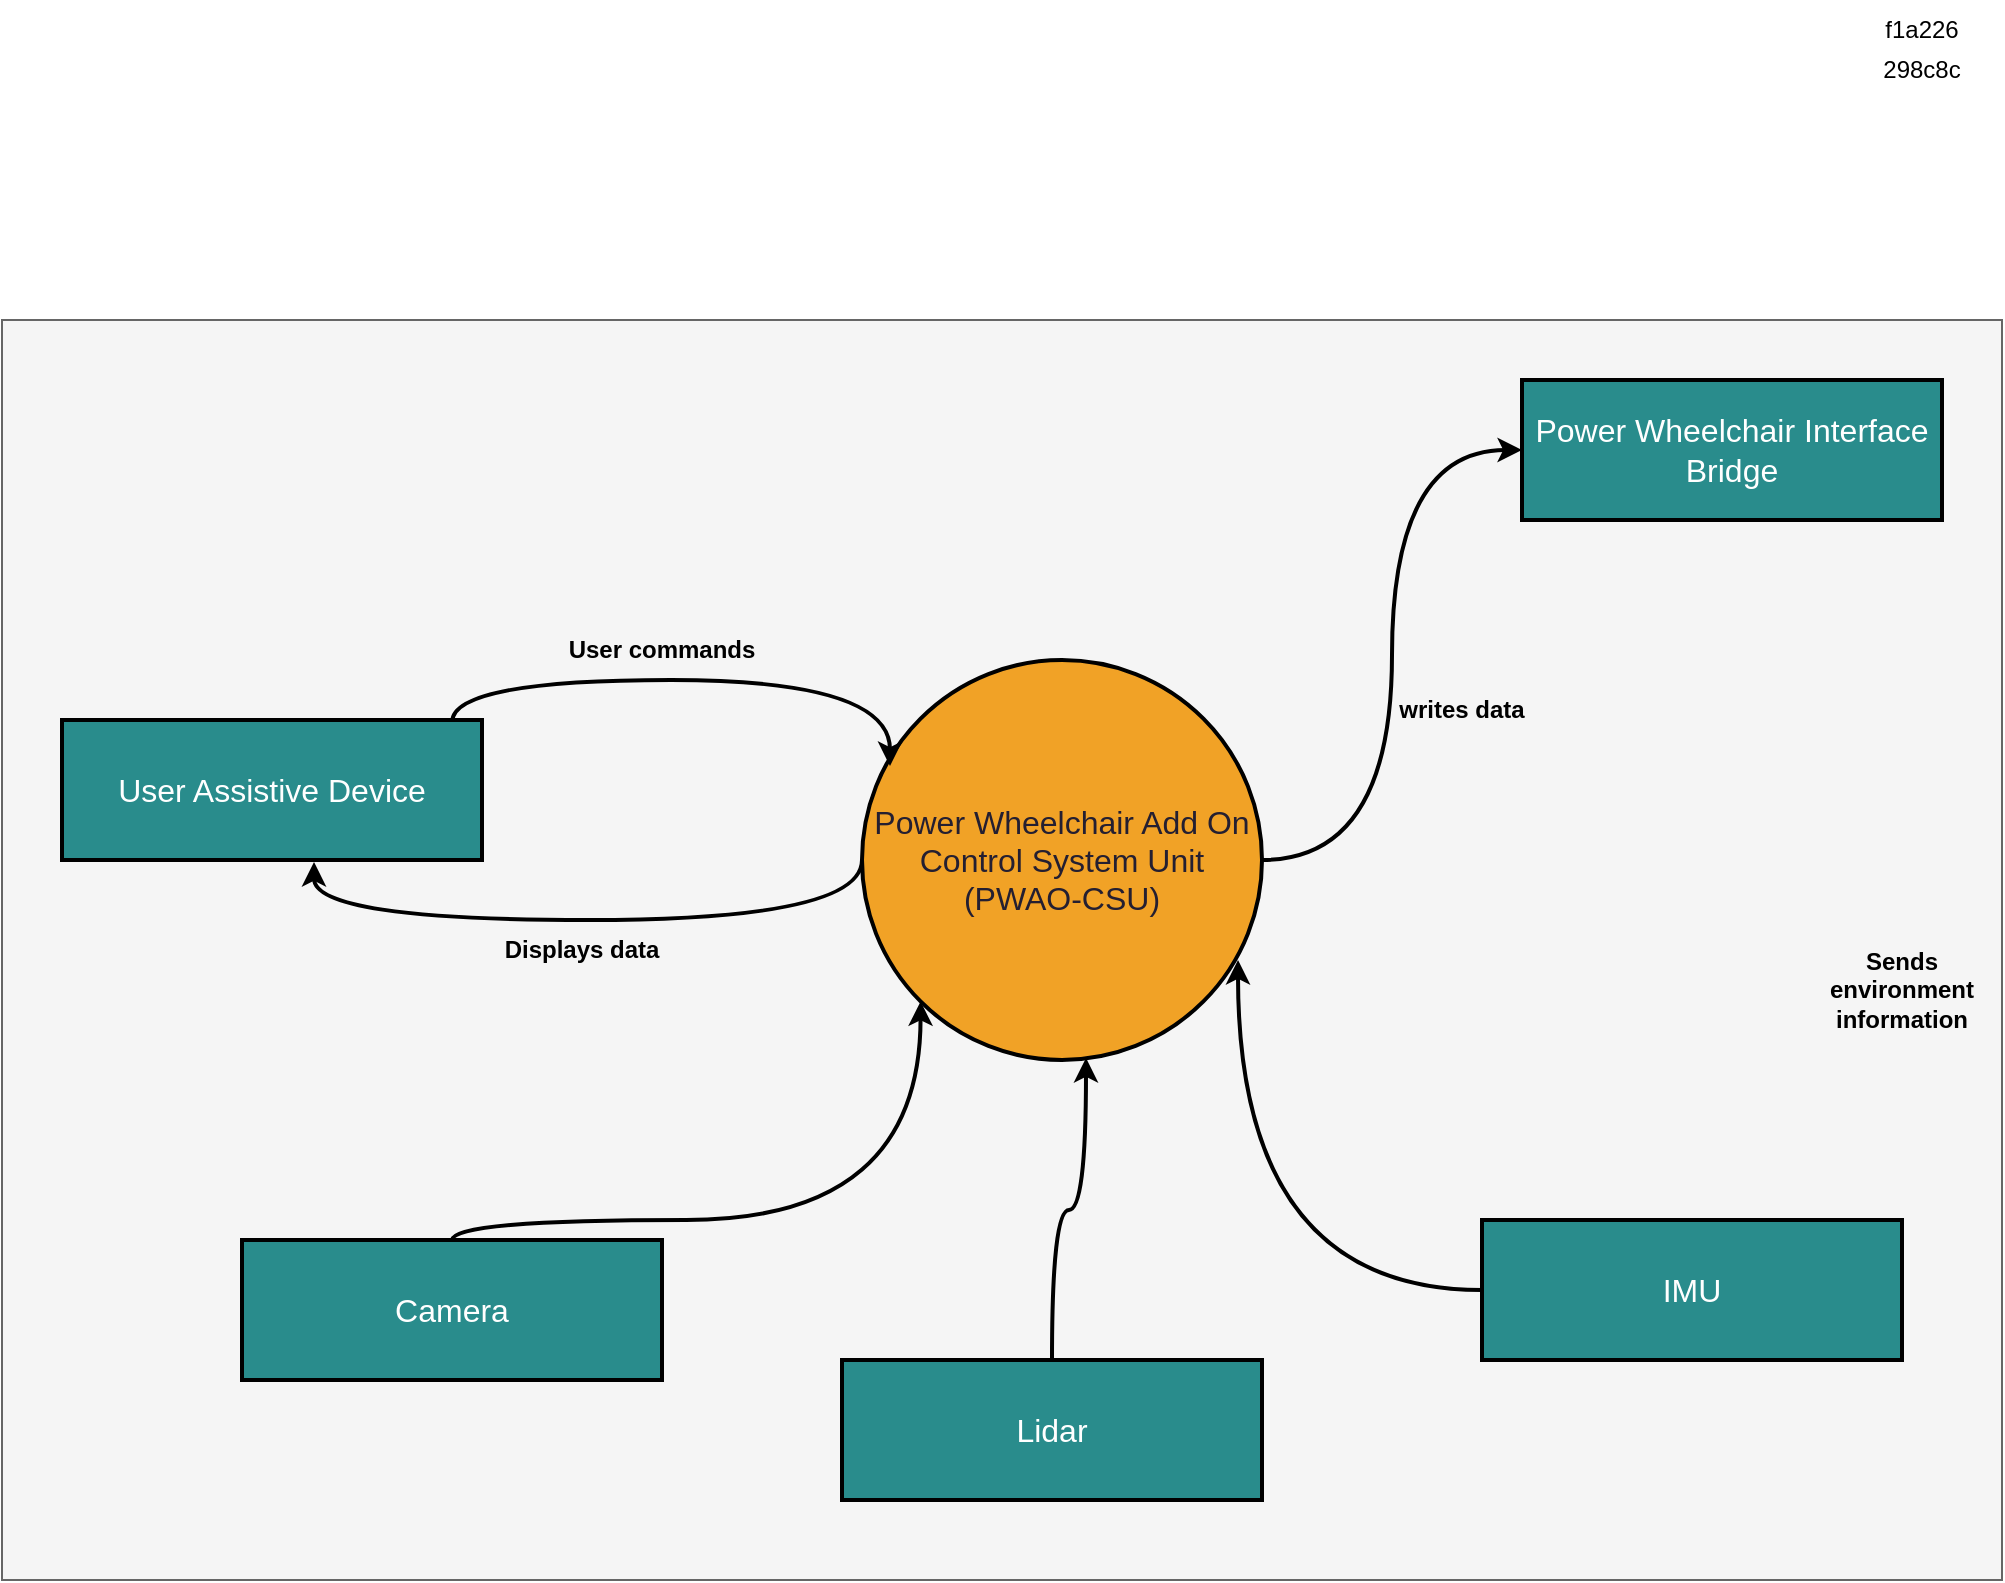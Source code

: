 <mxfile version="24.4.8" type="github">
  <diagram name="Page-1" id="mF5-1dpCMwhVGof68q4r">
    <mxGraphModel dx="2284" dy="696" grid="1" gridSize="10" guides="1" tooltips="1" connect="1" arrows="1" fold="1" page="1" pageScale="1" pageWidth="850" pageHeight="1100" math="0" shadow="0">
      <root>
        <mxCell id="0" />
        <mxCell id="1" parent="0" />
        <mxCell id="zigAFtEpw4mqAntyXrkb-2" value="" style="rounded=0;whiteSpace=wrap;html=1;fillColor=#f5f5f5;strokeColor=#666666;fontColor=#333333;" parent="1" vertex="1">
          <mxGeometry x="-260" y="340" width="1000" height="630" as="geometry" />
        </mxCell>
        <mxCell id="1jMmflOh6GedlvBDHYe3-15" style="edgeStyle=orthogonalEdgeStyle;rounded=0;orthogonalLoop=1;jettySize=auto;html=1;entryX=0;entryY=0.5;entryDx=0;entryDy=0;curved=1;strokeWidth=2;" parent="1" source="1jMmflOh6GedlvBDHYe3-3" target="1jMmflOh6GedlvBDHYe3-11" edge="1">
          <mxGeometry relative="1" as="geometry" />
        </mxCell>
        <mxCell id="1jMmflOh6GedlvBDHYe3-3" value="&lt;font color=&quot;#241f31&quot; style=&quot;font-size: 16px;&quot;&gt;Power Wheelchair Add On&lt;br&gt;Control System Unit (PWAO-CSU)&lt;/font&gt;" style="ellipse;whiteSpace=wrap;html=1;aspect=fixed;fillColor=#f1a226;strokeColor=#000000;strokeWidth=2;" parent="1" vertex="1">
          <mxGeometry x="170" y="510" width="200" height="200" as="geometry" />
        </mxCell>
        <mxCell id="1jMmflOh6GedlvBDHYe3-4" value="f1a226" style="text;html=1;align=center;verticalAlign=middle;whiteSpace=wrap;rounded=0;" parent="1" vertex="1">
          <mxGeometry x="670" y="180" width="60" height="30" as="geometry" />
        </mxCell>
        <mxCell id="1jMmflOh6GedlvBDHYe3-5" value="298c8c" style="text;html=1;align=center;verticalAlign=middle;whiteSpace=wrap;rounded=0;" parent="1" vertex="1">
          <mxGeometry x="670" y="200" width="60" height="30" as="geometry" />
        </mxCell>
        <mxCell id="1jMmflOh6GedlvBDHYe3-12" style="edgeStyle=orthogonalEdgeStyle;rounded=0;orthogonalLoop=1;jettySize=auto;html=1;curved=1;exitX=0.929;exitY=0.014;exitDx=0;exitDy=0;exitPerimeter=0;entryX=0.07;entryY=0.265;entryDx=0;entryDy=0;entryPerimeter=0;strokeWidth=2;" parent="1" source="1jMmflOh6GedlvBDHYe3-7" target="1jMmflOh6GedlvBDHYe3-3" edge="1">
          <mxGeometry relative="1" as="geometry">
            <Array as="points">
              <mxPoint x="-35" y="520" />
              <mxPoint x="184" y="520" />
            </Array>
          </mxGeometry>
        </mxCell>
        <mxCell id="1jMmflOh6GedlvBDHYe3-7" value="&lt;font style=&quot;font-size: 16px;&quot; color=&quot;#ffffff&quot;&gt;User Assistive Device&lt;br&gt;&lt;/font&gt;" style="rounded=0;whiteSpace=wrap;html=1;fillColor=#298c8c;strokeWidth=2;" parent="1" vertex="1">
          <mxGeometry x="-230" y="540" width="210" height="70" as="geometry" />
        </mxCell>
        <mxCell id="1jMmflOh6GedlvBDHYe3-10" value="&lt;font style=&quot;font-size: 16px;&quot; color=&quot;#ffffff&quot;&gt;IMU&lt;/font&gt;" style="rounded=0;whiteSpace=wrap;html=1;fillColor=#298c8c;strokeWidth=2;" parent="1" vertex="1">
          <mxGeometry x="480" y="790" width="210" height="70" as="geometry" />
        </mxCell>
        <mxCell id="1jMmflOh6GedlvBDHYe3-11" value="&lt;font style=&quot;font-size: 16px;&quot; color=&quot;#ffffff&quot;&gt;Power Wheelchair Interface Bridge&lt;br&gt;&lt;/font&gt;" style="rounded=0;whiteSpace=wrap;html=1;fillColor=#298c8c;strokeWidth=2;" parent="1" vertex="1">
          <mxGeometry x="500" y="370" width="210" height="70" as="geometry" />
        </mxCell>
        <mxCell id="1jMmflOh6GedlvBDHYe3-13" style="edgeStyle=orthogonalEdgeStyle;rounded=0;orthogonalLoop=1;jettySize=auto;html=1;exitX=0;exitY=0.5;exitDx=0;exitDy=0;entryX=0.6;entryY=1.014;entryDx=0;entryDy=0;entryPerimeter=0;curved=1;strokeWidth=2;" parent="1" source="1jMmflOh6GedlvBDHYe3-3" target="1jMmflOh6GedlvBDHYe3-7" edge="1">
          <mxGeometry relative="1" as="geometry">
            <Array as="points">
              <mxPoint x="170" y="640" />
              <mxPoint x="-104" y="640" />
            </Array>
          </mxGeometry>
        </mxCell>
        <mxCell id="1jMmflOh6GedlvBDHYe3-18" value="&lt;b&gt;User commands&lt;br&gt;&lt;/b&gt;" style="text;html=1;align=center;verticalAlign=middle;whiteSpace=wrap;rounded=0;" parent="1" vertex="1">
          <mxGeometry x="20" y="490" width="100" height="30" as="geometry" />
        </mxCell>
        <mxCell id="1jMmflOh6GedlvBDHYe3-19" value="&lt;b&gt;Displays data&lt;br&gt;&lt;/b&gt;" style="text;html=1;align=center;verticalAlign=middle;whiteSpace=wrap;rounded=0;" parent="1" vertex="1">
          <mxGeometry x="-20" y="640" width="100" height="30" as="geometry" />
        </mxCell>
        <mxCell id="1jMmflOh6GedlvBDHYe3-20" value="&lt;b&gt;Sends environment information&lt;br&gt;&lt;/b&gt;" style="text;html=1;align=center;verticalAlign=middle;whiteSpace=wrap;rounded=0;" parent="1" vertex="1">
          <mxGeometry x="640" y="660" width="100" height="30" as="geometry" />
        </mxCell>
        <mxCell id="1jMmflOh6GedlvBDHYe3-21" value="&lt;b&gt;writes data&lt;br&gt;&lt;/b&gt;" style="text;html=1;align=center;verticalAlign=middle;whiteSpace=wrap;rounded=0;" parent="1" vertex="1">
          <mxGeometry x="420" y="520" width="100" height="30" as="geometry" />
        </mxCell>
        <mxCell id="4Q-SPtRwmX-QPYnWq9ld-1" value="&lt;font style=&quot;font-size: 16px;&quot; color=&quot;#ffffff&quot;&gt;Lidar&lt;/font&gt;" style="rounded=0;whiteSpace=wrap;html=1;fillColor=#298c8c;strokeWidth=2;" vertex="1" parent="1">
          <mxGeometry x="160" y="860" width="210" height="70" as="geometry" />
        </mxCell>
        <mxCell id="4Q-SPtRwmX-QPYnWq9ld-3" style="edgeStyle=orthogonalEdgeStyle;rounded=0;orthogonalLoop=1;jettySize=auto;html=1;entryX=0;entryY=1;entryDx=0;entryDy=0;curved=1;strokeWidth=2;" edge="1" parent="1" source="4Q-SPtRwmX-QPYnWq9ld-2" target="1jMmflOh6GedlvBDHYe3-3">
          <mxGeometry relative="1" as="geometry">
            <Array as="points">
              <mxPoint x="-35" y="790" />
              <mxPoint x="199" y="790" />
            </Array>
          </mxGeometry>
        </mxCell>
        <mxCell id="4Q-SPtRwmX-QPYnWq9ld-2" value="&lt;font style=&quot;font-size: 16px;&quot; color=&quot;#ffffff&quot;&gt;Camera&lt;/font&gt;" style="rounded=0;whiteSpace=wrap;html=1;fillColor=#298c8c;strokeWidth=2;" vertex="1" parent="1">
          <mxGeometry x="-140" y="800" width="210" height="70" as="geometry" />
        </mxCell>
        <mxCell id="4Q-SPtRwmX-QPYnWq9ld-4" style="edgeStyle=orthogonalEdgeStyle;rounded=0;orthogonalLoop=1;jettySize=auto;html=1;entryX=0.56;entryY=0.995;entryDx=0;entryDy=0;entryPerimeter=0;strokeWidth=2;curved=1;" edge="1" parent="1" source="4Q-SPtRwmX-QPYnWq9ld-1" target="1jMmflOh6GedlvBDHYe3-3">
          <mxGeometry relative="1" as="geometry" />
        </mxCell>
        <mxCell id="4Q-SPtRwmX-QPYnWq9ld-5" style="edgeStyle=orthogonalEdgeStyle;rounded=0;orthogonalLoop=1;jettySize=auto;html=1;entryX=0.94;entryY=0.75;entryDx=0;entryDy=0;entryPerimeter=0;strokeWidth=2;curved=1;" edge="1" parent="1" source="1jMmflOh6GedlvBDHYe3-10" target="1jMmflOh6GedlvBDHYe3-3">
          <mxGeometry relative="1" as="geometry" />
        </mxCell>
      </root>
    </mxGraphModel>
  </diagram>
</mxfile>

